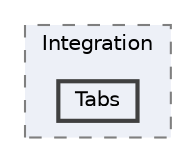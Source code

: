 digraph "Web/Modules/EleWise.ELMA.Documents.Docflow.Web/Integration/Tabs"
{
 // LATEX_PDF_SIZE
  bgcolor="transparent";
  edge [fontname=Helvetica,fontsize=10,labelfontname=Helvetica,labelfontsize=10];
  node [fontname=Helvetica,fontsize=10,shape=box,height=0.2,width=0.4];
  compound=true
  subgraph clusterdir_06ed2b2b217c684971f47abbe1aff844 {
    graph [ bgcolor="#edf0f7", pencolor="grey50", label="Integration", fontname=Helvetica,fontsize=10 style="filled,dashed", URL="dir_06ed2b2b217c684971f47abbe1aff844.html",tooltip=""]
  dir_471bb3ff0b4eb28c2cca15fbe372d49a [label="Tabs", fillcolor="#edf0f7", color="grey25", style="filled,bold", URL="dir_471bb3ff0b4eb28c2cca15fbe372d49a.html",tooltip=""];
  }
}
